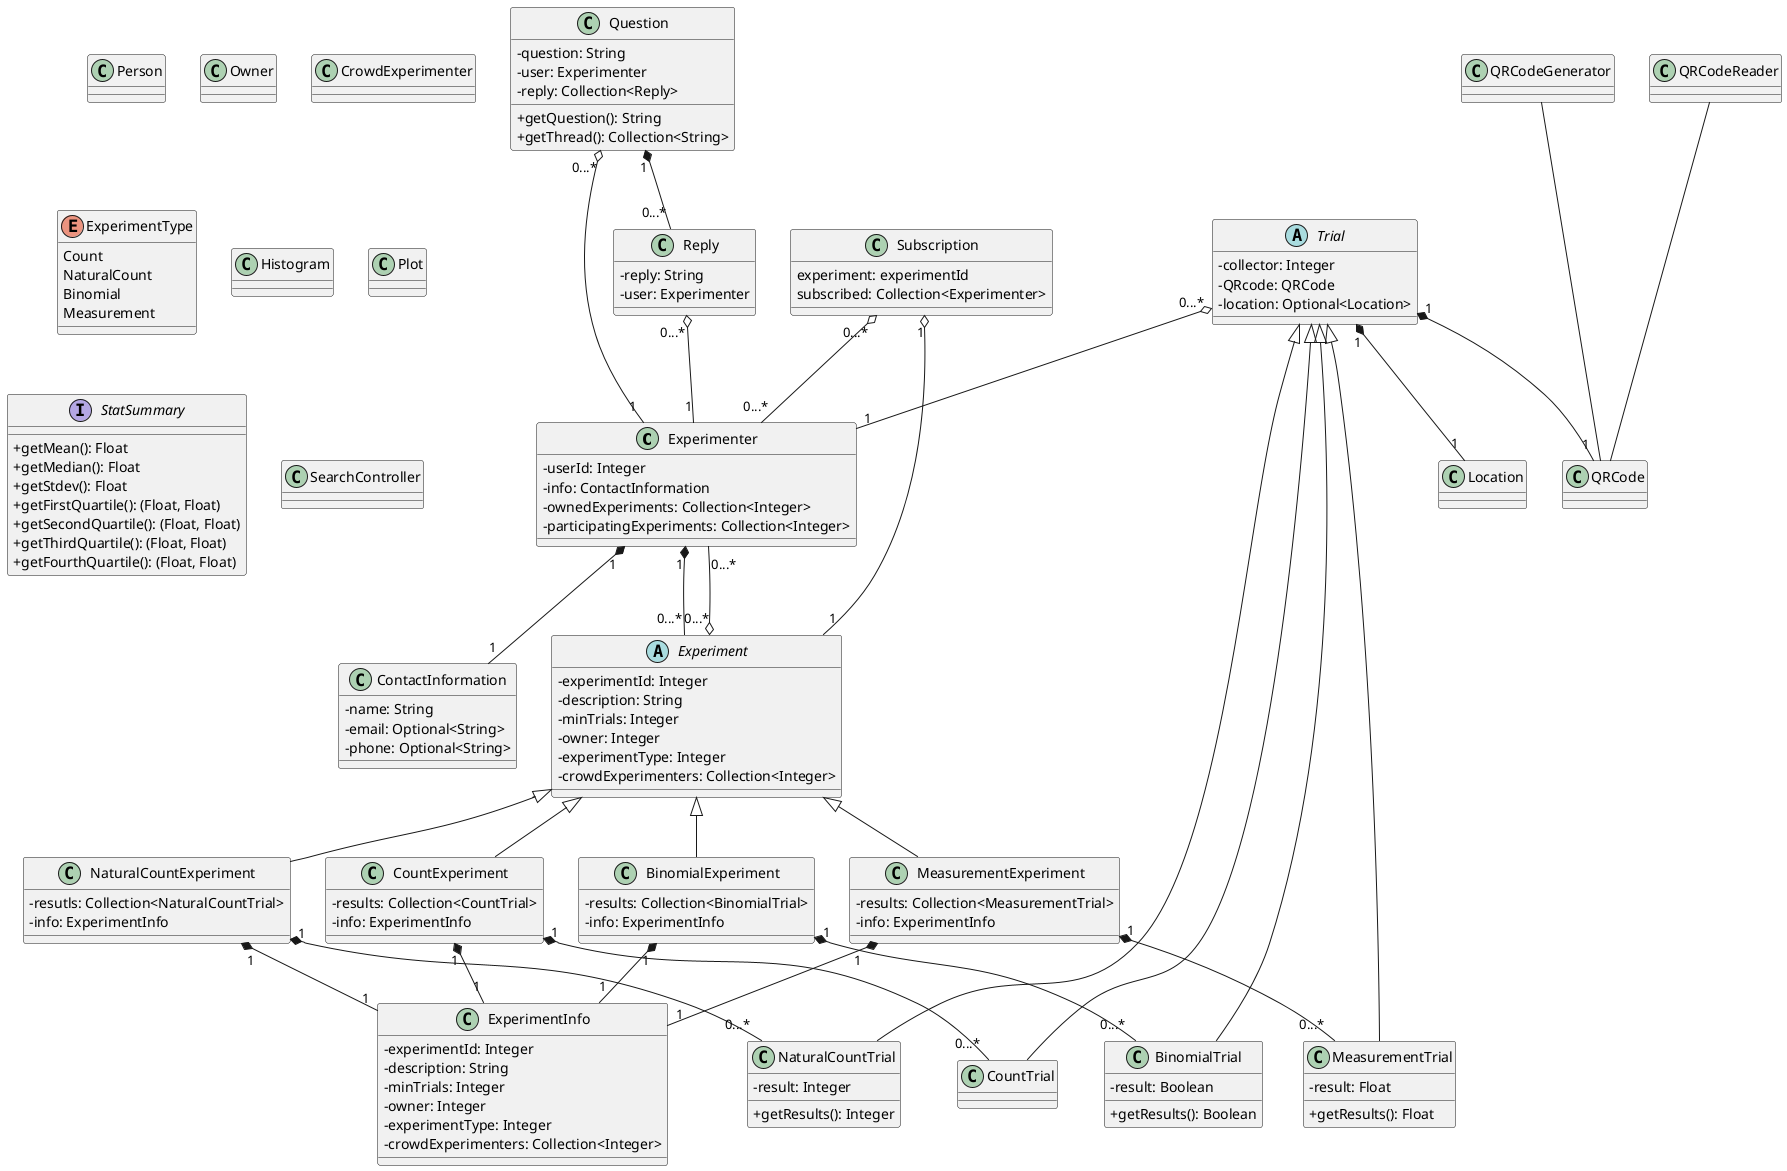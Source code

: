 @startuml UML
skinparam classAttributeIconSize 0

' generic class for an experimenter
' note that experiments will likely be stored by user id instead of by all experiment info
class Experimenter {
    -userId: Integer
    -info: ContactInformation
    -ownedExperiments: Collection<Integer>
    -participatingExperiments: Collection<Integer>
}

' ??? (was this an abstract class for different experimenters? Experimenter is more concise name)
class Person {
}

' ??? (should be attribute if status changes per experiment, stay as class if a profile is either owner or experimenter)
class Owner {
}

' ??? (should be attribute if status changes per experiment, stay as class if a profile is either owner or experimenter)
class CrowdExperimenter {
}

' what information does a subscription hold? an experiment & list of users subscribed? currently assumes all subscribers are experimenters of some kind
class Subscription {
    experiment: experimentId
    subscribed: Collection<Experimenter>
}

class Question {
    -question: String
    -user: Experimenter
    -reply: Collection<Reply>
    +getQuestion(): String
    +getThread(): Collection<String>
}

' assume that anyone who can reply to a question is a type of experimenter
class Reply {
    -reply: String
    -user: Experimenter
}

' allows the experiment to enforce only one trial type
enum ExperimentType {
    Count
    NaturalCount
    Binomial
    Measurement
}

' right now will just look for owner based on their id
' idea: make this 'experimentInfo' and give every type of experiment an experimentInfo instead
' rational: for displaying info and searching we don't need the results, just the info
' both are implemented so whichever we don't use can just be deleted
abstract class Experiment {
    -experimentId: Integer
    -description: String
    -minTrials: Integer
    ' this is the userId of the owner
    -owner: Integer
    -experimentType: Integer
    -crowdExperimenters: Collection<Integer>
}

class ExperimentInfo {
    -experimentId: Integer
    -description: String
    -minTrials: Integer
    ' this is the userId of the owner
    -owner: Integer
    -experimentType: Integer
    -crowdExperimenters: Collection<Integer>
}

class CountExperiment extends Experiment {
    -results: Collection<CountTrial>
    -info: ExperimentInfo
}

class NaturalCountExperiment extends Experiment {
    -resutls: Collection<NaturalCountTrial>
    -info: ExperimentInfo
}

class BinomialExperiment extends Experiment {
    -results: Collection<BinomialTrial>
    -info: ExperimentInfo
}

class MeasurementExperiment extends Experiment {
    -results: Collection<MeasurementTrial>
    -info: ExperimentInfo
}

' each trial has a unique QRCode associated with it
abstract class Trial {
    ' just going to user experimenter ID here
    -collector: Integer
    -QRcode: QRCode
    -location: Optional<Location>
}

class CountTrial extends Trial {
    ' essentially just a trial but it's own class since other types of trial aren't a count trial
}

' no unsigned ints in java, not sure how to enforce natural numbers only
class NaturalCountTrial extends Trial {
    -result: Integer
    +getResults(): Integer
}

' will likely specify true = pass, false = fail
class BinomialTrial extends Trial {
    -result: Boolean
    +getResults(): Boolean
}

class MeasurementTrial extends Trial {
    -result: Float
    +getResults(): Float
}

class QRCodeGenerator {
    ' implementation details unclear at the moment
}

class QRCodeReader {
    ' implementation details unclear at the moment
}

class QRCode {
    ' somehow represent this?
}

class Location {
}

class Histogram {
}

class Plot {

}

' Modification: this is an interface that can be used by every experiment since it will calculate each value different depending on experiment type
' Note: ask if things like binomial trial should have these (median of pass/fail?)
Interface StatSummary {
    +getMean(): Float
    +getMedian(): Float
    +getStdev(): Float
    +getFirstQuartile(): (Float, Float)
    +getSecondQuartile(): (Float, Float)
    +getThirdQuartile(): (Float, Float)
    +getFourthQuartile(): (Float, Float)
}

class ContactInformation {
    -name: String
    -email: Optional<String>
    -phone: Optional<String>
}

class SearchController {
    ' functionality here is searchbar functions required by Java so likely don't need to be specified in UML
}

Experimenter "1" *-- "1" ContactInformation
Experimenter "1" *-- "0...*" Experiment

Subscription "0...*" o-- "0...*" Experimenter
Subscription "1" o-- "1" Experiment

Question "0...*" o-- "1" Experimenter
' Note: does each question get one reply? or does it turn into a thread?
Question "1" *-- "0...*" Reply

Reply "0...*" o-- "1" Experimenter

' Question: do we draw both aggregations since they are different and both are true?
Experiment "0...*" o-- "0...*" Experimenter

CountExperiment "1" *-- "0...*" CountTrial
CountExperiment "1" *-- "1" ExperimentInfo

NaturalCountExperiment "1" *-- "0...*" NaturalCountTrial
NaturalCountExperiment "1" *-- "1" ExperimentInfo

BinomialExperiment "1" *-- "0...*" BinomialTrial
BinomialExperiment "1" *-- "1" ExperimentInfo

MeasurementExperiment "1" *-- "0...*" MeasurementTrial
MeasurementExperiment "1" *-- "1" ExperimentInfo

Trial "0...*" o-- "1" Experimenter
Trial "1" *-- "1" QRCode
Trial "1" *-- "1" Location

QRCodeGenerator --- QRCode
QRCodeReader --- QRCode


@enduml
